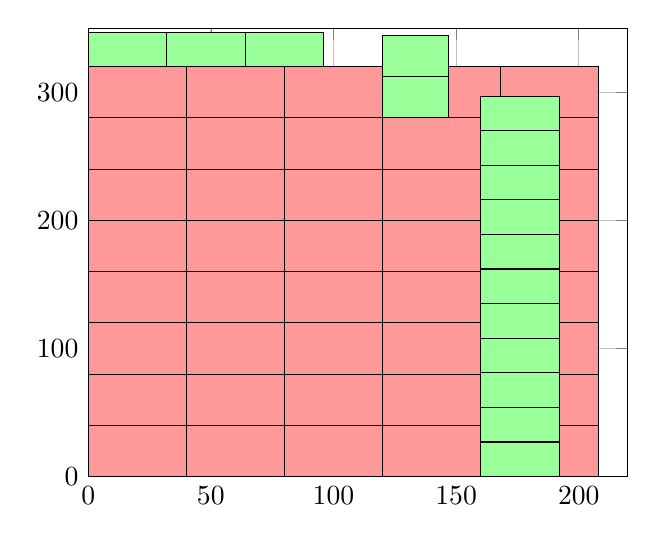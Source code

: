 \begin{tikzpicture}
	\begin{axis}[xmin=0, xmax=220, ymin=0, ymax=350, grid=major]
		\filldraw[draw=black,fill=red!40] (axis cs:128.0,0.0) rectangle (axis cs:168.0,40.0);
		\filldraw[draw=black,fill=red!40] (axis cs:128.0,40.0) rectangle (axis cs:168.0,80.0);
		\filldraw[draw=black,fill=red!40] (axis cs:128.0,80.0) rectangle (axis cs:168.0,120.0);
		\filldraw[draw=black,fill=red!40] (axis cs:128.0,120.0) rectangle (axis cs:168.0,160.0);
		\filldraw[draw=black,fill=red!40] (axis cs:128.0,160.0) rectangle (axis cs:168.0,200.0);
		\filldraw[draw=black,fill=red!40] (axis cs:128.0,200.0) rectangle (axis cs:168.0,240.0);
		\filldraw[draw=black,fill=red!40] (axis cs:128.0,240.0) rectangle (axis cs:168.0,280.0);
		\filldraw[draw=black,fill=red!40] (axis cs:128.0,280.0) rectangle (axis cs:168.0,320.0);
		\filldraw[draw=black,fill=red!40] (axis cs:168.0,0.0) rectangle (axis cs:208.0,40.0);
		\filldraw[draw=black,fill=red!40] (axis cs:168.0,40.0) rectangle (axis cs:208.0,80.0);
		\filldraw[draw=black,fill=red!40] (axis cs:168.0,80.0) rectangle (axis cs:208.0,120.0);
		\filldraw[draw=black,fill=red!40] (axis cs:168.0,120.0) rectangle (axis cs:208.0,160.0);
		\filldraw[draw=black,fill=red!40] (axis cs:168.0,160.0) rectangle (axis cs:208.0,200.0);
		\filldraw[draw=black,fill=red!40] (axis cs:168.0,200.0) rectangle (axis cs:208.0,240.0);
		\filldraw[draw=black,fill=red!40] (axis cs:168.0,240.0) rectangle (axis cs:208.0,280.0);
		\filldraw[draw=black,fill=red!40] (axis cs:168.0,280.0) rectangle (axis cs:208.0,320.0);
		\filldraw[draw=black,fill=red!40] (axis cs:0.0,0.0) rectangle (axis cs:40.0,40.0);
		\filldraw[draw=black,fill=red!40] (axis cs:0.0,40.0) rectangle (axis cs:40.0,80.0);
		\filldraw[draw=black,fill=red!40] (axis cs:0.0,80.0) rectangle (axis cs:40.0,120.0);
		\filldraw[draw=black,fill=red!40] (axis cs:0.0,120.0) rectangle (axis cs:40.0,160.0);
		\filldraw[draw=black,fill=red!40] (axis cs:0.0,160.0) rectangle (axis cs:40.0,200.0);
		\filldraw[draw=black,fill=red!40] (axis cs:0.0,200.0) rectangle (axis cs:40.0,240.0);
		\filldraw[draw=black,fill=red!40] (axis cs:0.0,240.0) rectangle (axis cs:40.0,280.0);
		\filldraw[draw=black,fill=red!40] (axis cs:0.0,280.0) rectangle (axis cs:40.0,320.0);
		\filldraw[draw=black,fill=red!40] (axis cs:40.0,0.0) rectangle (axis cs:80.0,40.0);
		\filldraw[draw=black,fill=red!40] (axis cs:40.0,40.0) rectangle (axis cs:80.0,80.0);
		\filldraw[draw=black,fill=red!40] (axis cs:40.0,80.0) rectangle (axis cs:80.0,120.0);
		\filldraw[draw=black,fill=red!40] (axis cs:40.0,120.0) rectangle (axis cs:80.0,160.0);
		\filldraw[draw=black,fill=red!40] (axis cs:40.0,160.0) rectangle (axis cs:80.0,200.0);
		\filldraw[draw=black,fill=red!40] (axis cs:40.0,200.0) rectangle (axis cs:80.0,240.0);
		\filldraw[draw=black,fill=red!40] (axis cs:40.0,240.0) rectangle (axis cs:80.0,280.0);
		\filldraw[draw=black,fill=red!40] (axis cs:40.0,280.0) rectangle (axis cs:80.0,320.0);
		\filldraw[draw=black,fill=red!40] (axis cs:80.0,0.0) rectangle (axis cs:120.0,40.0);
		\filldraw[draw=black,fill=red!40] (axis cs:80.0,40.0) rectangle (axis cs:120.0,80.0);
		\filldraw[draw=black,fill=red!40] (axis cs:80.0,80.0) rectangle (axis cs:120.0,120.0);
		\filldraw[draw=black,fill=red!40] (axis cs:80.0,120.0) rectangle (axis cs:120.0,160.0);
		\filldraw[draw=black,fill=red!40] (axis cs:80.0,160.0) rectangle (axis cs:120.0,200.0);
		\filldraw[draw=black,fill=red!40] (axis cs:80.0,200.0) rectangle (axis cs:120.0,240.0);
		\filldraw[draw=black,fill=red!40] (axis cs:80.0,240.0) rectangle (axis cs:120.0,280.0);
		\filldraw[draw=black,fill=red!40] (axis cs:80.0,280.0) rectangle (axis cs:120.0,320.0);
		\filldraw[draw=black,fill=red!40] (axis cs:120,0) rectangle (axis cs:160,40);
		\filldraw[draw=black,fill=red!40] (axis cs:120,40) rectangle (axis cs:160,80);
		\filldraw[draw=black,fill=red!40] (axis cs:120,80) rectangle (axis cs:160,120);
		\filldraw[draw=black,fill=red!40] (axis cs:120,120) rectangle (axis cs:160,160);
		\filldraw[draw=black,fill=red!40] (axis cs:120,160) rectangle (axis cs:160,200);
		\filldraw[draw=black,fill=red!40] (axis cs:120,200) rectangle (axis cs:160,240);
		\filldraw[draw=black,fill=red!40] (axis cs:120,240) rectangle (axis cs:160,280);
		\filldraw[draw=black,fill=green!40] (axis cs:0.0,320.0) rectangle (axis cs:32.0,347.0);
		\filldraw[draw=black,fill=green!40] (axis cs:32.0,320.0) rectangle (axis cs:64.0,347.0);
		\filldraw[draw=black,fill=green!40] (axis cs:64.0,320.0) rectangle (axis cs:96.0,347.0);
		\filldraw[draw=black,fill=green!40] (axis cs:120.0,280.0) rectangle (axis cs:147.0,312.0);
		\filldraw[draw=black,fill=green!40] (axis cs:120.0,312.0) rectangle (axis cs:147.0,344.0);
		\filldraw[draw=black,fill=green!40] (axis cs:160,0) rectangle (axis cs:192,27);
		\filldraw[draw=black,fill=green!40] (axis cs:160,27) rectangle (axis cs:192,54);
		\filldraw[draw=black,fill=green!40] (axis cs:160,54) rectangle (axis cs:192,81);
		\filldraw[draw=black,fill=green!40] (axis cs:160,81) rectangle (axis cs:192,108);
		\filldraw[draw=black,fill=green!40] (axis cs:160,108) rectangle (axis cs:192,135);
		\filldraw[draw=black,fill=green!40] (axis cs:160,135) rectangle (axis cs:192,162);
		\filldraw[draw=black,fill=green!40] (axis cs:160,162) rectangle (axis cs:192,189);
		\filldraw[draw=black,fill=green!40] (axis cs:160,189) rectangle (axis cs:192,216);
		\filldraw[draw=black,fill=green!40] (axis cs:160,216) rectangle (axis cs:192,243);
		\filldraw[draw=black,fill=green!40] (axis cs:160,243) rectangle (axis cs:192,270);
		\filldraw[draw=black,fill=green!40] (axis cs:160,270) rectangle (axis cs:192,297);
	\end{axis}
\end{tikzpicture}
